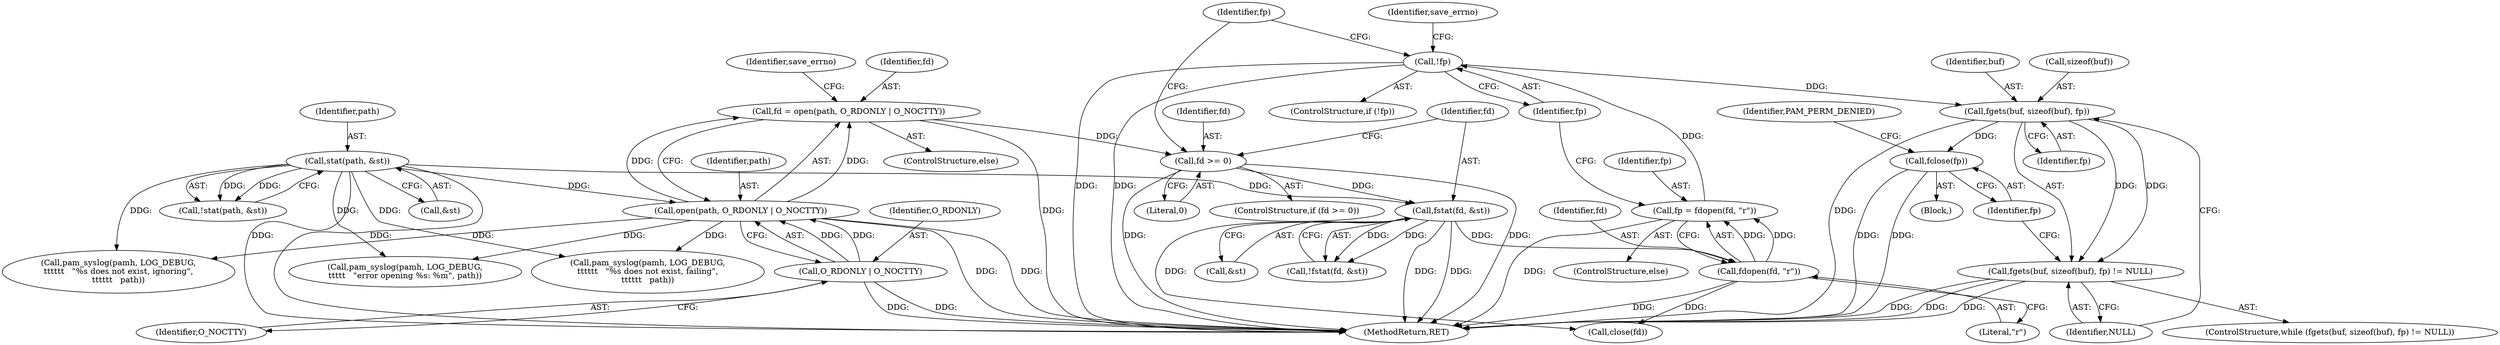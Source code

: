 digraph "0_altlinux_ffe7058c70253d574b1963c7c93002bd410fddc9@API" {
"1000260" [label="(Call,fgets(buf, sizeof(buf), fp))"];
"1000245" [label="(Call,!fp)"];
"1000239" [label="(Call,fp = fdopen(fd, \"r\"))"];
"1000241" [label="(Call,fdopen(fd, \"r\"))"];
"1000224" [label="(Call,fstat(fd, &st))"];
"1000218" [label="(Call,fd >= 0)"];
"1000205" [label="(Call,fd = open(path, O_RDONLY | O_NOCTTY))"];
"1000207" [label="(Call,open(path, O_RDONLY | O_NOCTTY))"];
"1000190" [label="(Call,stat(path, &st))"];
"1000209" [label="(Call,O_RDONLY | O_NOCTTY)"];
"1000259" [label="(Call,fgets(buf, sizeof(buf), fp) != NULL)"];
"1000267" [label="(Call,fclose(fp))"];
"1000261" [label="(Identifier,buf)"];
"1000267" [label="(Call,fclose(fp))"];
"1000226" [label="(Call,&st)"];
"1000242" [label="(Identifier,fd)"];
"1000243" [label="(Literal,\"r\")"];
"1000213" [label="(Identifier,save_errno)"];
"1000223" [label="(Call,!fstat(fd, &st))"];
"1000309" [label="(Call,pam_syslog(pamh, LOG_DEBUG,\n\t\t\t\t\t   \"error opening %s: %m\", path))"];
"1000219" [label="(Identifier,fd)"];
"1000189" [label="(Call,!stat(path, &st))"];
"1000298" [label="(Call,pam_syslog(pamh, LOG_DEBUG,\n\t\t\t\t\t\t   \"%s does not exist, failing\",\n\t\t\t\t\t\t   path))"];
"1000251" [label="(Call,close(fd))"];
"1000191" [label="(Identifier,path)"];
"1000210" [label="(Identifier,O_RDONLY)"];
"1000262" [label="(Call,sizeof(buf))"];
"1000224" [label="(Call,fstat(fd, &st))"];
"1000220" [label="(Literal,0)"];
"1000190" [label="(Call,stat(path, &st))"];
"1000255" [label="(Block,)"];
"1000239" [label="(Call,fp = fdopen(fd, \"r\"))"];
"1000217" [label="(ControlStructure,if (fd >= 0))"];
"1000206" [label="(Identifier,fd)"];
"1000259" [label="(Call,fgets(buf, sizeof(buf), fp) != NULL)"];
"1000244" [label="(ControlStructure,if (!fp))"];
"1000240" [label="(Identifier,fp)"];
"1000209" [label="(Call,O_RDONLY | O_NOCTTY)"];
"1000265" [label="(Identifier,NULL)"];
"1000316" [label="(MethodReturn,RET)"];
"1000192" [label="(Call,&st)"];
"1000246" [label="(Identifier,fp)"];
"1000218" [label="(Call,fd >= 0)"];
"1000225" [label="(Identifier,fd)"];
"1000238" [label="(ControlStructure,else)"];
"1000270" [label="(Identifier,PAM_PERM_DENIED)"];
"1000264" [label="(Identifier,fp)"];
"1000211" [label="(Identifier,O_NOCTTY)"];
"1000258" [label="(ControlStructure,while (fgets(buf, sizeof(buf), fp) != NULL))"];
"1000241" [label="(Call,fdopen(fd, \"r\"))"];
"1000205" [label="(Call,fd = open(path, O_RDONLY | O_NOCTTY))"];
"1000245" [label="(Call,!fp)"];
"1000254" [label="(Identifier,fp)"];
"1000260" [label="(Call,fgets(buf, sizeof(buf), fp))"];
"1000268" [label="(Identifier,fp)"];
"1000208" [label="(Identifier,path)"];
"1000207" [label="(Call,open(path, O_RDONLY | O_NOCTTY))"];
"1000204" [label="(ControlStructure,else)"];
"1000249" [label="(Identifier,save_errno)"];
"1000288" [label="(Call,pam_syslog(pamh, LOG_DEBUG,\n\t\t\t\t\t\t   \"%s does not exist, ignoring\",\n\t\t\t\t\t\t   path))"];
"1000260" -> "1000259"  [label="AST: "];
"1000260" -> "1000264"  [label="CFG: "];
"1000261" -> "1000260"  [label="AST: "];
"1000262" -> "1000260"  [label="AST: "];
"1000264" -> "1000260"  [label="AST: "];
"1000265" -> "1000260"  [label="CFG: "];
"1000260" -> "1000316"  [label="DDG: "];
"1000260" -> "1000259"  [label="DDG: "];
"1000260" -> "1000259"  [label="DDG: "];
"1000245" -> "1000260"  [label="DDG: "];
"1000260" -> "1000267"  [label="DDG: "];
"1000245" -> "1000244"  [label="AST: "];
"1000245" -> "1000246"  [label="CFG: "];
"1000246" -> "1000245"  [label="AST: "];
"1000249" -> "1000245"  [label="CFG: "];
"1000254" -> "1000245"  [label="CFG: "];
"1000245" -> "1000316"  [label="DDG: "];
"1000245" -> "1000316"  [label="DDG: "];
"1000239" -> "1000245"  [label="DDG: "];
"1000239" -> "1000238"  [label="AST: "];
"1000239" -> "1000241"  [label="CFG: "];
"1000240" -> "1000239"  [label="AST: "];
"1000241" -> "1000239"  [label="AST: "];
"1000246" -> "1000239"  [label="CFG: "];
"1000239" -> "1000316"  [label="DDG: "];
"1000241" -> "1000239"  [label="DDG: "];
"1000241" -> "1000239"  [label="DDG: "];
"1000241" -> "1000243"  [label="CFG: "];
"1000242" -> "1000241"  [label="AST: "];
"1000243" -> "1000241"  [label="AST: "];
"1000241" -> "1000316"  [label="DDG: "];
"1000224" -> "1000241"  [label="DDG: "];
"1000241" -> "1000251"  [label="DDG: "];
"1000224" -> "1000223"  [label="AST: "];
"1000224" -> "1000226"  [label="CFG: "];
"1000225" -> "1000224"  [label="AST: "];
"1000226" -> "1000224"  [label="AST: "];
"1000223" -> "1000224"  [label="CFG: "];
"1000224" -> "1000316"  [label="DDG: "];
"1000224" -> "1000316"  [label="DDG: "];
"1000224" -> "1000223"  [label="DDG: "];
"1000224" -> "1000223"  [label="DDG: "];
"1000218" -> "1000224"  [label="DDG: "];
"1000190" -> "1000224"  [label="DDG: "];
"1000224" -> "1000251"  [label="DDG: "];
"1000218" -> "1000217"  [label="AST: "];
"1000218" -> "1000220"  [label="CFG: "];
"1000219" -> "1000218"  [label="AST: "];
"1000220" -> "1000218"  [label="AST: "];
"1000225" -> "1000218"  [label="CFG: "];
"1000254" -> "1000218"  [label="CFG: "];
"1000218" -> "1000316"  [label="DDG: "];
"1000218" -> "1000316"  [label="DDG: "];
"1000205" -> "1000218"  [label="DDG: "];
"1000205" -> "1000204"  [label="AST: "];
"1000205" -> "1000207"  [label="CFG: "];
"1000206" -> "1000205"  [label="AST: "];
"1000207" -> "1000205"  [label="AST: "];
"1000213" -> "1000205"  [label="CFG: "];
"1000205" -> "1000316"  [label="DDG: "];
"1000207" -> "1000205"  [label="DDG: "];
"1000207" -> "1000205"  [label="DDG: "];
"1000207" -> "1000209"  [label="CFG: "];
"1000208" -> "1000207"  [label="AST: "];
"1000209" -> "1000207"  [label="AST: "];
"1000207" -> "1000316"  [label="DDG: "];
"1000207" -> "1000316"  [label="DDG: "];
"1000190" -> "1000207"  [label="DDG: "];
"1000209" -> "1000207"  [label="DDG: "];
"1000209" -> "1000207"  [label="DDG: "];
"1000207" -> "1000288"  [label="DDG: "];
"1000207" -> "1000298"  [label="DDG: "];
"1000207" -> "1000309"  [label="DDG: "];
"1000190" -> "1000189"  [label="AST: "];
"1000190" -> "1000192"  [label="CFG: "];
"1000191" -> "1000190"  [label="AST: "];
"1000192" -> "1000190"  [label="AST: "];
"1000189" -> "1000190"  [label="CFG: "];
"1000190" -> "1000316"  [label="DDG: "];
"1000190" -> "1000316"  [label="DDG: "];
"1000190" -> "1000189"  [label="DDG: "];
"1000190" -> "1000189"  [label="DDG: "];
"1000190" -> "1000288"  [label="DDG: "];
"1000190" -> "1000298"  [label="DDG: "];
"1000190" -> "1000309"  [label="DDG: "];
"1000209" -> "1000211"  [label="CFG: "];
"1000210" -> "1000209"  [label="AST: "];
"1000211" -> "1000209"  [label="AST: "];
"1000209" -> "1000316"  [label="DDG: "];
"1000209" -> "1000316"  [label="DDG: "];
"1000259" -> "1000258"  [label="AST: "];
"1000259" -> "1000265"  [label="CFG: "];
"1000265" -> "1000259"  [label="AST: "];
"1000268" -> "1000259"  [label="CFG: "];
"1000259" -> "1000316"  [label="DDG: "];
"1000259" -> "1000316"  [label="DDG: "];
"1000259" -> "1000316"  [label="DDG: "];
"1000267" -> "1000255"  [label="AST: "];
"1000267" -> "1000268"  [label="CFG: "];
"1000268" -> "1000267"  [label="AST: "];
"1000270" -> "1000267"  [label="CFG: "];
"1000267" -> "1000316"  [label="DDG: "];
"1000267" -> "1000316"  [label="DDG: "];
}
